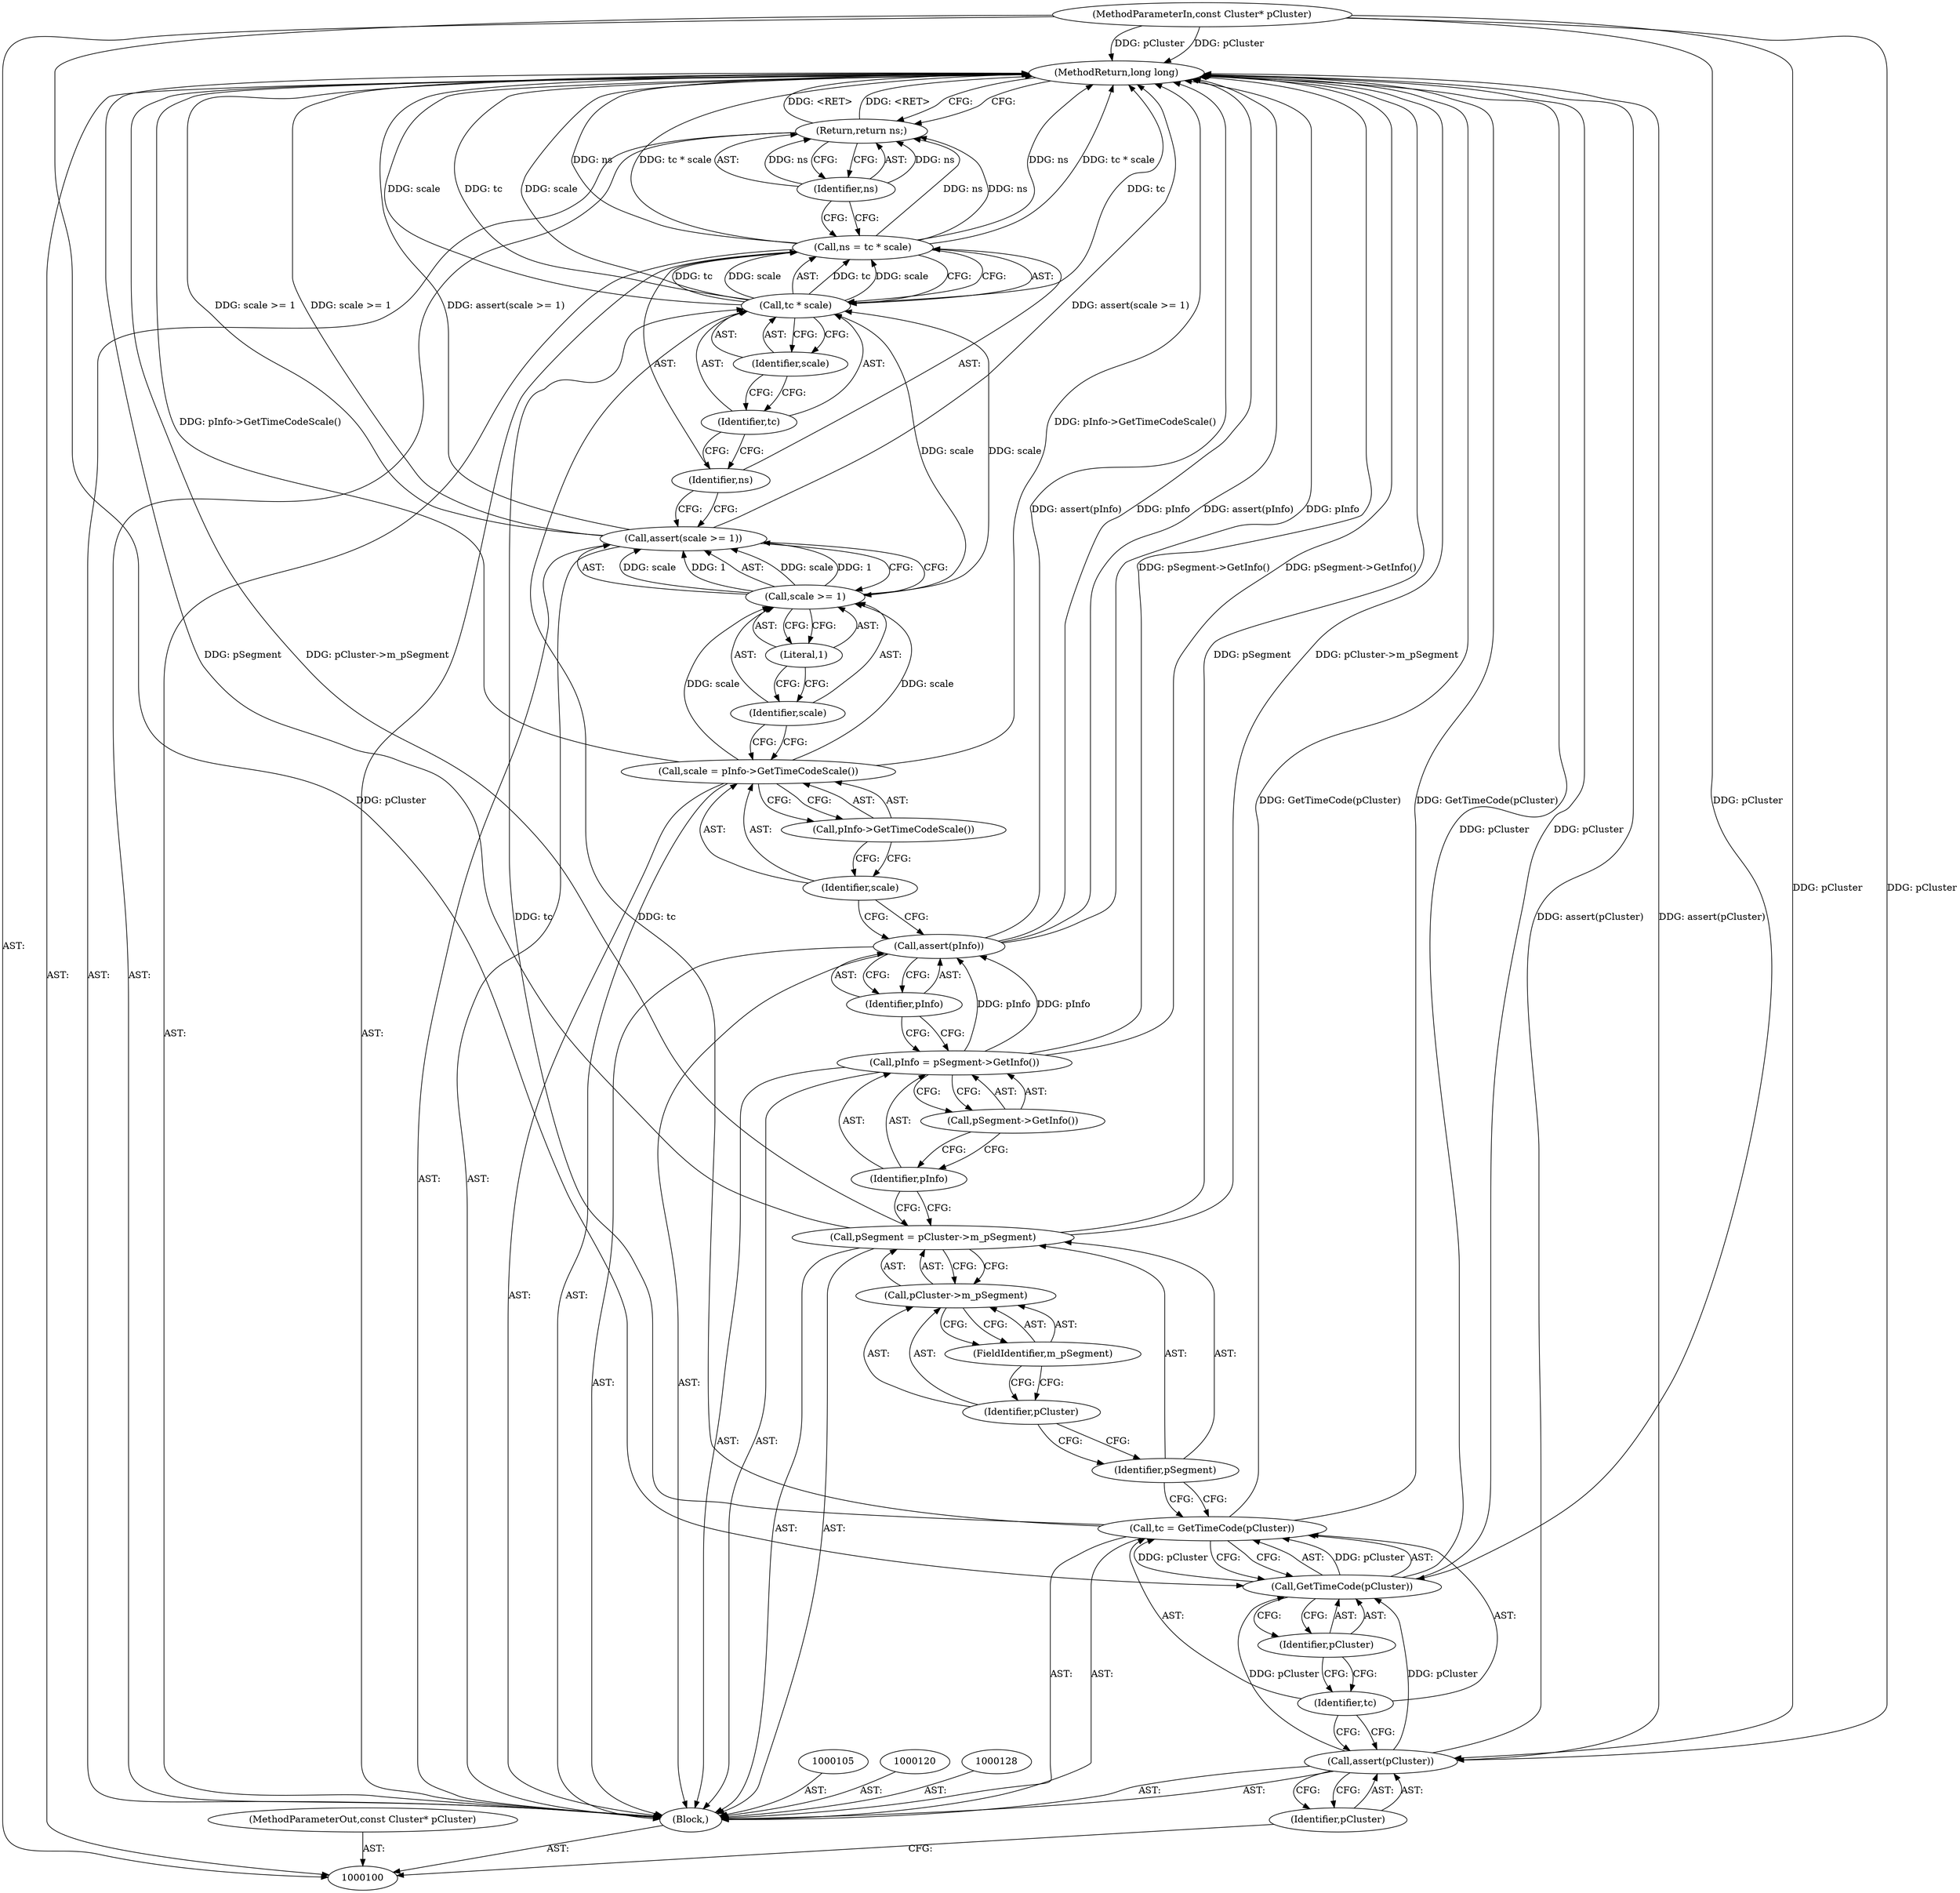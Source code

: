 digraph "1_Android_04839626ed859623901ebd3a5fd483982186b59d_125" {
"1000136" [label="(MethodReturn,long long)"];
"1000101" [label="(MethodParameterIn,const Cluster* pCluster)"];
"1000178" [label="(MethodParameterOut,const Cluster* pCluster)"];
"1000121" [label="(Call,scale = pInfo->GetTimeCodeScale())"];
"1000122" [label="(Identifier,scale)"];
"1000123" [label="(Call,pInfo->GetTimeCodeScale())"];
"1000125" [label="(Call,scale >= 1)"];
"1000126" [label="(Identifier,scale)"];
"1000127" [label="(Literal,1)"];
"1000124" [label="(Call,assert(scale >= 1))"];
"1000129" [label="(Call,ns = tc * scale)"];
"1000130" [label="(Identifier,ns)"];
"1000131" [label="(Call,tc * scale)"];
"1000132" [label="(Identifier,tc)"];
"1000133" [label="(Identifier,scale)"];
"1000135" [label="(Identifier,ns)"];
"1000134" [label="(Return,return ns;)"];
"1000102" [label="(Block,)"];
"1000104" [label="(Identifier,pCluster)"];
"1000103" [label="(Call,assert(pCluster))"];
"1000106" [label="(Call,tc = GetTimeCode(pCluster))"];
"1000107" [label="(Identifier,tc)"];
"1000108" [label="(Call,GetTimeCode(pCluster))"];
"1000109" [label="(Identifier,pCluster)"];
"1000110" [label="(Call,pSegment = pCluster->m_pSegment)"];
"1000111" [label="(Identifier,pSegment)"];
"1000112" [label="(Call,pCluster->m_pSegment)"];
"1000113" [label="(Identifier,pCluster)"];
"1000114" [label="(FieldIdentifier,m_pSegment)"];
"1000115" [label="(Call,pInfo = pSegment->GetInfo())"];
"1000116" [label="(Identifier,pInfo)"];
"1000117" [label="(Call,pSegment->GetInfo())"];
"1000119" [label="(Identifier,pInfo)"];
"1000118" [label="(Call,assert(pInfo))"];
"1000136" -> "1000100"  [label="AST: "];
"1000136" -> "1000134"  [label="CFG: "];
"1000115" -> "1000136"  [label="DDG: pSegment->GetInfo()"];
"1000129" -> "1000136"  [label="DDG: ns"];
"1000129" -> "1000136"  [label="DDG: tc * scale"];
"1000124" -> "1000136"  [label="DDG: scale >= 1"];
"1000124" -> "1000136"  [label="DDG: assert(scale >= 1)"];
"1000106" -> "1000136"  [label="DDG: GetTimeCode(pCluster)"];
"1000118" -> "1000136"  [label="DDG: assert(pInfo)"];
"1000118" -> "1000136"  [label="DDG: pInfo"];
"1000110" -> "1000136"  [label="DDG: pSegment"];
"1000110" -> "1000136"  [label="DDG: pCluster->m_pSegment"];
"1000121" -> "1000136"  [label="DDG: pInfo->GetTimeCodeScale()"];
"1000131" -> "1000136"  [label="DDG: tc"];
"1000131" -> "1000136"  [label="DDG: scale"];
"1000103" -> "1000136"  [label="DDG: assert(pCluster)"];
"1000101" -> "1000136"  [label="DDG: pCluster"];
"1000108" -> "1000136"  [label="DDG: pCluster"];
"1000134" -> "1000136"  [label="DDG: <RET>"];
"1000101" -> "1000100"  [label="AST: "];
"1000101" -> "1000136"  [label="DDG: pCluster"];
"1000101" -> "1000103"  [label="DDG: pCluster"];
"1000101" -> "1000108"  [label="DDG: pCluster"];
"1000178" -> "1000100"  [label="AST: "];
"1000121" -> "1000102"  [label="AST: "];
"1000121" -> "1000123"  [label="CFG: "];
"1000122" -> "1000121"  [label="AST: "];
"1000123" -> "1000121"  [label="AST: "];
"1000126" -> "1000121"  [label="CFG: "];
"1000121" -> "1000136"  [label="DDG: pInfo->GetTimeCodeScale()"];
"1000121" -> "1000125"  [label="DDG: scale"];
"1000122" -> "1000121"  [label="AST: "];
"1000122" -> "1000118"  [label="CFG: "];
"1000123" -> "1000122"  [label="CFG: "];
"1000123" -> "1000121"  [label="AST: "];
"1000123" -> "1000122"  [label="CFG: "];
"1000121" -> "1000123"  [label="CFG: "];
"1000125" -> "1000124"  [label="AST: "];
"1000125" -> "1000127"  [label="CFG: "];
"1000126" -> "1000125"  [label="AST: "];
"1000127" -> "1000125"  [label="AST: "];
"1000124" -> "1000125"  [label="CFG: "];
"1000125" -> "1000124"  [label="DDG: scale"];
"1000125" -> "1000124"  [label="DDG: 1"];
"1000121" -> "1000125"  [label="DDG: scale"];
"1000125" -> "1000131"  [label="DDG: scale"];
"1000126" -> "1000125"  [label="AST: "];
"1000126" -> "1000121"  [label="CFG: "];
"1000127" -> "1000126"  [label="CFG: "];
"1000127" -> "1000125"  [label="AST: "];
"1000127" -> "1000126"  [label="CFG: "];
"1000125" -> "1000127"  [label="CFG: "];
"1000124" -> "1000102"  [label="AST: "];
"1000124" -> "1000125"  [label="CFG: "];
"1000125" -> "1000124"  [label="AST: "];
"1000130" -> "1000124"  [label="CFG: "];
"1000124" -> "1000136"  [label="DDG: scale >= 1"];
"1000124" -> "1000136"  [label="DDG: assert(scale >= 1)"];
"1000125" -> "1000124"  [label="DDG: scale"];
"1000125" -> "1000124"  [label="DDG: 1"];
"1000129" -> "1000102"  [label="AST: "];
"1000129" -> "1000131"  [label="CFG: "];
"1000130" -> "1000129"  [label="AST: "];
"1000131" -> "1000129"  [label="AST: "];
"1000135" -> "1000129"  [label="CFG: "];
"1000129" -> "1000136"  [label="DDG: ns"];
"1000129" -> "1000136"  [label="DDG: tc * scale"];
"1000131" -> "1000129"  [label="DDG: tc"];
"1000131" -> "1000129"  [label="DDG: scale"];
"1000129" -> "1000134"  [label="DDG: ns"];
"1000130" -> "1000129"  [label="AST: "];
"1000130" -> "1000124"  [label="CFG: "];
"1000132" -> "1000130"  [label="CFG: "];
"1000131" -> "1000129"  [label="AST: "];
"1000131" -> "1000133"  [label="CFG: "];
"1000132" -> "1000131"  [label="AST: "];
"1000133" -> "1000131"  [label="AST: "];
"1000129" -> "1000131"  [label="CFG: "];
"1000131" -> "1000136"  [label="DDG: tc"];
"1000131" -> "1000136"  [label="DDG: scale"];
"1000131" -> "1000129"  [label="DDG: tc"];
"1000131" -> "1000129"  [label="DDG: scale"];
"1000106" -> "1000131"  [label="DDG: tc"];
"1000125" -> "1000131"  [label="DDG: scale"];
"1000132" -> "1000131"  [label="AST: "];
"1000132" -> "1000130"  [label="CFG: "];
"1000133" -> "1000132"  [label="CFG: "];
"1000133" -> "1000131"  [label="AST: "];
"1000133" -> "1000132"  [label="CFG: "];
"1000131" -> "1000133"  [label="CFG: "];
"1000135" -> "1000134"  [label="AST: "];
"1000135" -> "1000129"  [label="CFG: "];
"1000134" -> "1000135"  [label="CFG: "];
"1000135" -> "1000134"  [label="DDG: ns"];
"1000134" -> "1000102"  [label="AST: "];
"1000134" -> "1000135"  [label="CFG: "];
"1000135" -> "1000134"  [label="AST: "];
"1000136" -> "1000134"  [label="CFG: "];
"1000134" -> "1000136"  [label="DDG: <RET>"];
"1000135" -> "1000134"  [label="DDG: ns"];
"1000129" -> "1000134"  [label="DDG: ns"];
"1000102" -> "1000100"  [label="AST: "];
"1000103" -> "1000102"  [label="AST: "];
"1000105" -> "1000102"  [label="AST: "];
"1000106" -> "1000102"  [label="AST: "];
"1000110" -> "1000102"  [label="AST: "];
"1000115" -> "1000102"  [label="AST: "];
"1000118" -> "1000102"  [label="AST: "];
"1000120" -> "1000102"  [label="AST: "];
"1000121" -> "1000102"  [label="AST: "];
"1000124" -> "1000102"  [label="AST: "];
"1000128" -> "1000102"  [label="AST: "];
"1000129" -> "1000102"  [label="AST: "];
"1000134" -> "1000102"  [label="AST: "];
"1000104" -> "1000103"  [label="AST: "];
"1000104" -> "1000100"  [label="CFG: "];
"1000103" -> "1000104"  [label="CFG: "];
"1000103" -> "1000102"  [label="AST: "];
"1000103" -> "1000104"  [label="CFG: "];
"1000104" -> "1000103"  [label="AST: "];
"1000107" -> "1000103"  [label="CFG: "];
"1000103" -> "1000136"  [label="DDG: assert(pCluster)"];
"1000101" -> "1000103"  [label="DDG: pCluster"];
"1000103" -> "1000108"  [label="DDG: pCluster"];
"1000106" -> "1000102"  [label="AST: "];
"1000106" -> "1000108"  [label="CFG: "];
"1000107" -> "1000106"  [label="AST: "];
"1000108" -> "1000106"  [label="AST: "];
"1000111" -> "1000106"  [label="CFG: "];
"1000106" -> "1000136"  [label="DDG: GetTimeCode(pCluster)"];
"1000108" -> "1000106"  [label="DDG: pCluster"];
"1000106" -> "1000131"  [label="DDG: tc"];
"1000107" -> "1000106"  [label="AST: "];
"1000107" -> "1000103"  [label="CFG: "];
"1000109" -> "1000107"  [label="CFG: "];
"1000108" -> "1000106"  [label="AST: "];
"1000108" -> "1000109"  [label="CFG: "];
"1000109" -> "1000108"  [label="AST: "];
"1000106" -> "1000108"  [label="CFG: "];
"1000108" -> "1000136"  [label="DDG: pCluster"];
"1000108" -> "1000106"  [label="DDG: pCluster"];
"1000103" -> "1000108"  [label="DDG: pCluster"];
"1000101" -> "1000108"  [label="DDG: pCluster"];
"1000109" -> "1000108"  [label="AST: "];
"1000109" -> "1000107"  [label="CFG: "];
"1000108" -> "1000109"  [label="CFG: "];
"1000110" -> "1000102"  [label="AST: "];
"1000110" -> "1000112"  [label="CFG: "];
"1000111" -> "1000110"  [label="AST: "];
"1000112" -> "1000110"  [label="AST: "];
"1000116" -> "1000110"  [label="CFG: "];
"1000110" -> "1000136"  [label="DDG: pSegment"];
"1000110" -> "1000136"  [label="DDG: pCluster->m_pSegment"];
"1000111" -> "1000110"  [label="AST: "];
"1000111" -> "1000106"  [label="CFG: "];
"1000113" -> "1000111"  [label="CFG: "];
"1000112" -> "1000110"  [label="AST: "];
"1000112" -> "1000114"  [label="CFG: "];
"1000113" -> "1000112"  [label="AST: "];
"1000114" -> "1000112"  [label="AST: "];
"1000110" -> "1000112"  [label="CFG: "];
"1000113" -> "1000112"  [label="AST: "];
"1000113" -> "1000111"  [label="CFG: "];
"1000114" -> "1000113"  [label="CFG: "];
"1000114" -> "1000112"  [label="AST: "];
"1000114" -> "1000113"  [label="CFG: "];
"1000112" -> "1000114"  [label="CFG: "];
"1000115" -> "1000102"  [label="AST: "];
"1000115" -> "1000117"  [label="CFG: "];
"1000116" -> "1000115"  [label="AST: "];
"1000117" -> "1000115"  [label="AST: "];
"1000119" -> "1000115"  [label="CFG: "];
"1000115" -> "1000136"  [label="DDG: pSegment->GetInfo()"];
"1000115" -> "1000118"  [label="DDG: pInfo"];
"1000116" -> "1000115"  [label="AST: "];
"1000116" -> "1000110"  [label="CFG: "];
"1000117" -> "1000116"  [label="CFG: "];
"1000117" -> "1000115"  [label="AST: "];
"1000117" -> "1000116"  [label="CFG: "];
"1000115" -> "1000117"  [label="CFG: "];
"1000119" -> "1000118"  [label="AST: "];
"1000119" -> "1000115"  [label="CFG: "];
"1000118" -> "1000119"  [label="CFG: "];
"1000118" -> "1000102"  [label="AST: "];
"1000118" -> "1000119"  [label="CFG: "];
"1000119" -> "1000118"  [label="AST: "];
"1000122" -> "1000118"  [label="CFG: "];
"1000118" -> "1000136"  [label="DDG: assert(pInfo)"];
"1000118" -> "1000136"  [label="DDG: pInfo"];
"1000115" -> "1000118"  [label="DDG: pInfo"];
}
